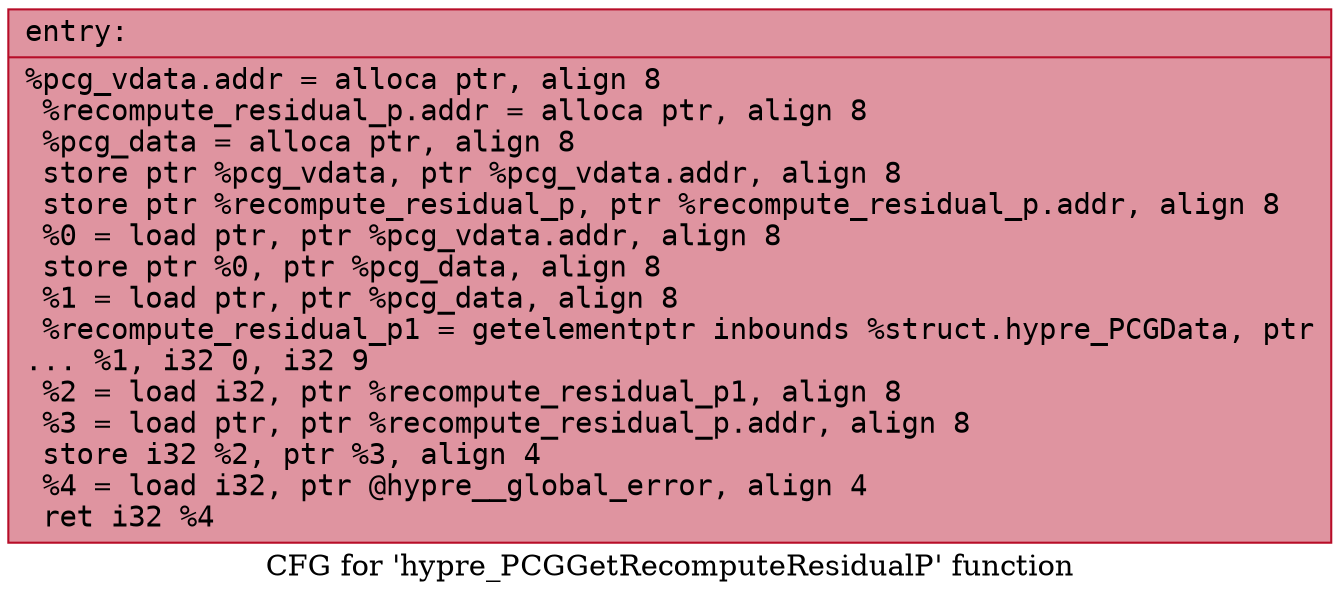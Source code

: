 digraph "CFG for 'hypre_PCGGetRecomputeResidualP' function" {
	label="CFG for 'hypre_PCGGetRecomputeResidualP' function";

	Node0x557061682060 [shape=record,color="#b70d28ff", style=filled, fillcolor="#b70d2870" fontname="Courier",label="{entry:\l|  %pcg_vdata.addr = alloca ptr, align 8\l  %recompute_residual_p.addr = alloca ptr, align 8\l  %pcg_data = alloca ptr, align 8\l  store ptr %pcg_vdata, ptr %pcg_vdata.addr, align 8\l  store ptr %recompute_residual_p, ptr %recompute_residual_p.addr, align 8\l  %0 = load ptr, ptr %pcg_vdata.addr, align 8\l  store ptr %0, ptr %pcg_data, align 8\l  %1 = load ptr, ptr %pcg_data, align 8\l  %recompute_residual_p1 = getelementptr inbounds %struct.hypre_PCGData, ptr\l... %1, i32 0, i32 9\l  %2 = load i32, ptr %recompute_residual_p1, align 8\l  %3 = load ptr, ptr %recompute_residual_p.addr, align 8\l  store i32 %2, ptr %3, align 4\l  %4 = load i32, ptr @hypre__global_error, align 4\l  ret i32 %4\l}"];
}
